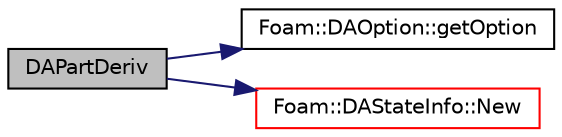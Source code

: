 digraph "DAPartDeriv"
{
  bgcolor="transparent";
  edge [fontname="Helvetica",fontsize="10",labelfontname="Helvetica",labelfontsize="10"];
  node [fontname="Helvetica",fontsize="10",shape=record];
  rankdir="LR";
  Node0 [label="DAPartDeriv",height=0.2,width=0.4,color="black", fillcolor="grey75", style="filled", fontcolor="black"];
  Node0 -> Node1 [color="midnightblue",fontsize="10",style="solid",fontname="Helvetica"];
  Node1 [label="Foam::DAOption::getOption",height=0.2,width=0.4,color="black",URL="$classFoam_1_1DAOption.html#a4d6d2622f32c466e367526f5cc05d0fb",tooltip="get an option from subDict and key "];
  Node0 -> Node2 [color="midnightblue",fontsize="10",style="solid",fontname="Helvetica"];
  Node2 [label="Foam::DAStateInfo::New",height=0.2,width=0.4,color="red",URL="$classFoam_1_1DAStateInfo.html#a437855c825edfcbd543fa18c6be0a095"];
}
